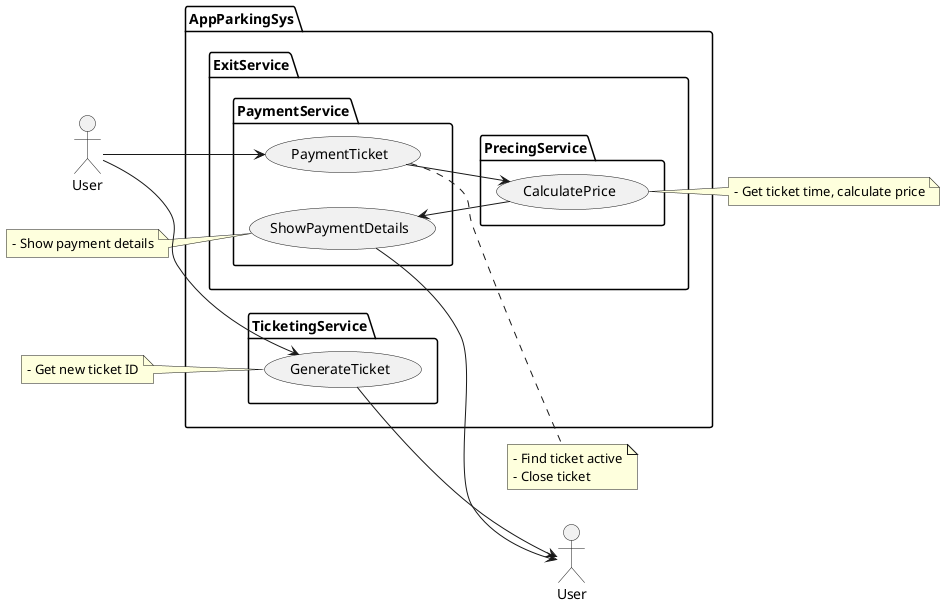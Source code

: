 @startuml
actor User as user
actor User as user2
left to right direction

package AppParkingSys {

package TicketingService {
    (GenerateTicket) as genticket
}

package ExitService {

    package PaymentService {
        (PaymentTicket) as payticket
        (ShowPaymentDetails) as paydetails
    }

    package PrecingService {
        (CalculatePrice) as calcprice
    }

}

}
user --> genticket
genticket --> user2
user --> payticket
payticket --> calcprice
calcprice --> paydetails
paydetails --> user2

note left of (genticket)
    - Get new ticket ID
end note

note right of (payticket)
    - Find ticket active
    - Close ticket
end note

note right of (calcprice)
    - Get ticket time, calculate price
end note

note left of (paydetails)
    - Show payment details
end note

@enduml

